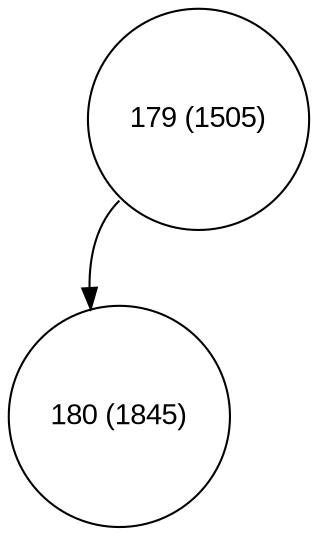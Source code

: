 digraph move_down {
	node [fontname="Arial", shape="circle", width=0.5]; 

	0 [label = "179 (1505)"];
	0:sw -> 1;
	1 [label = "180 (1845)"];
}
